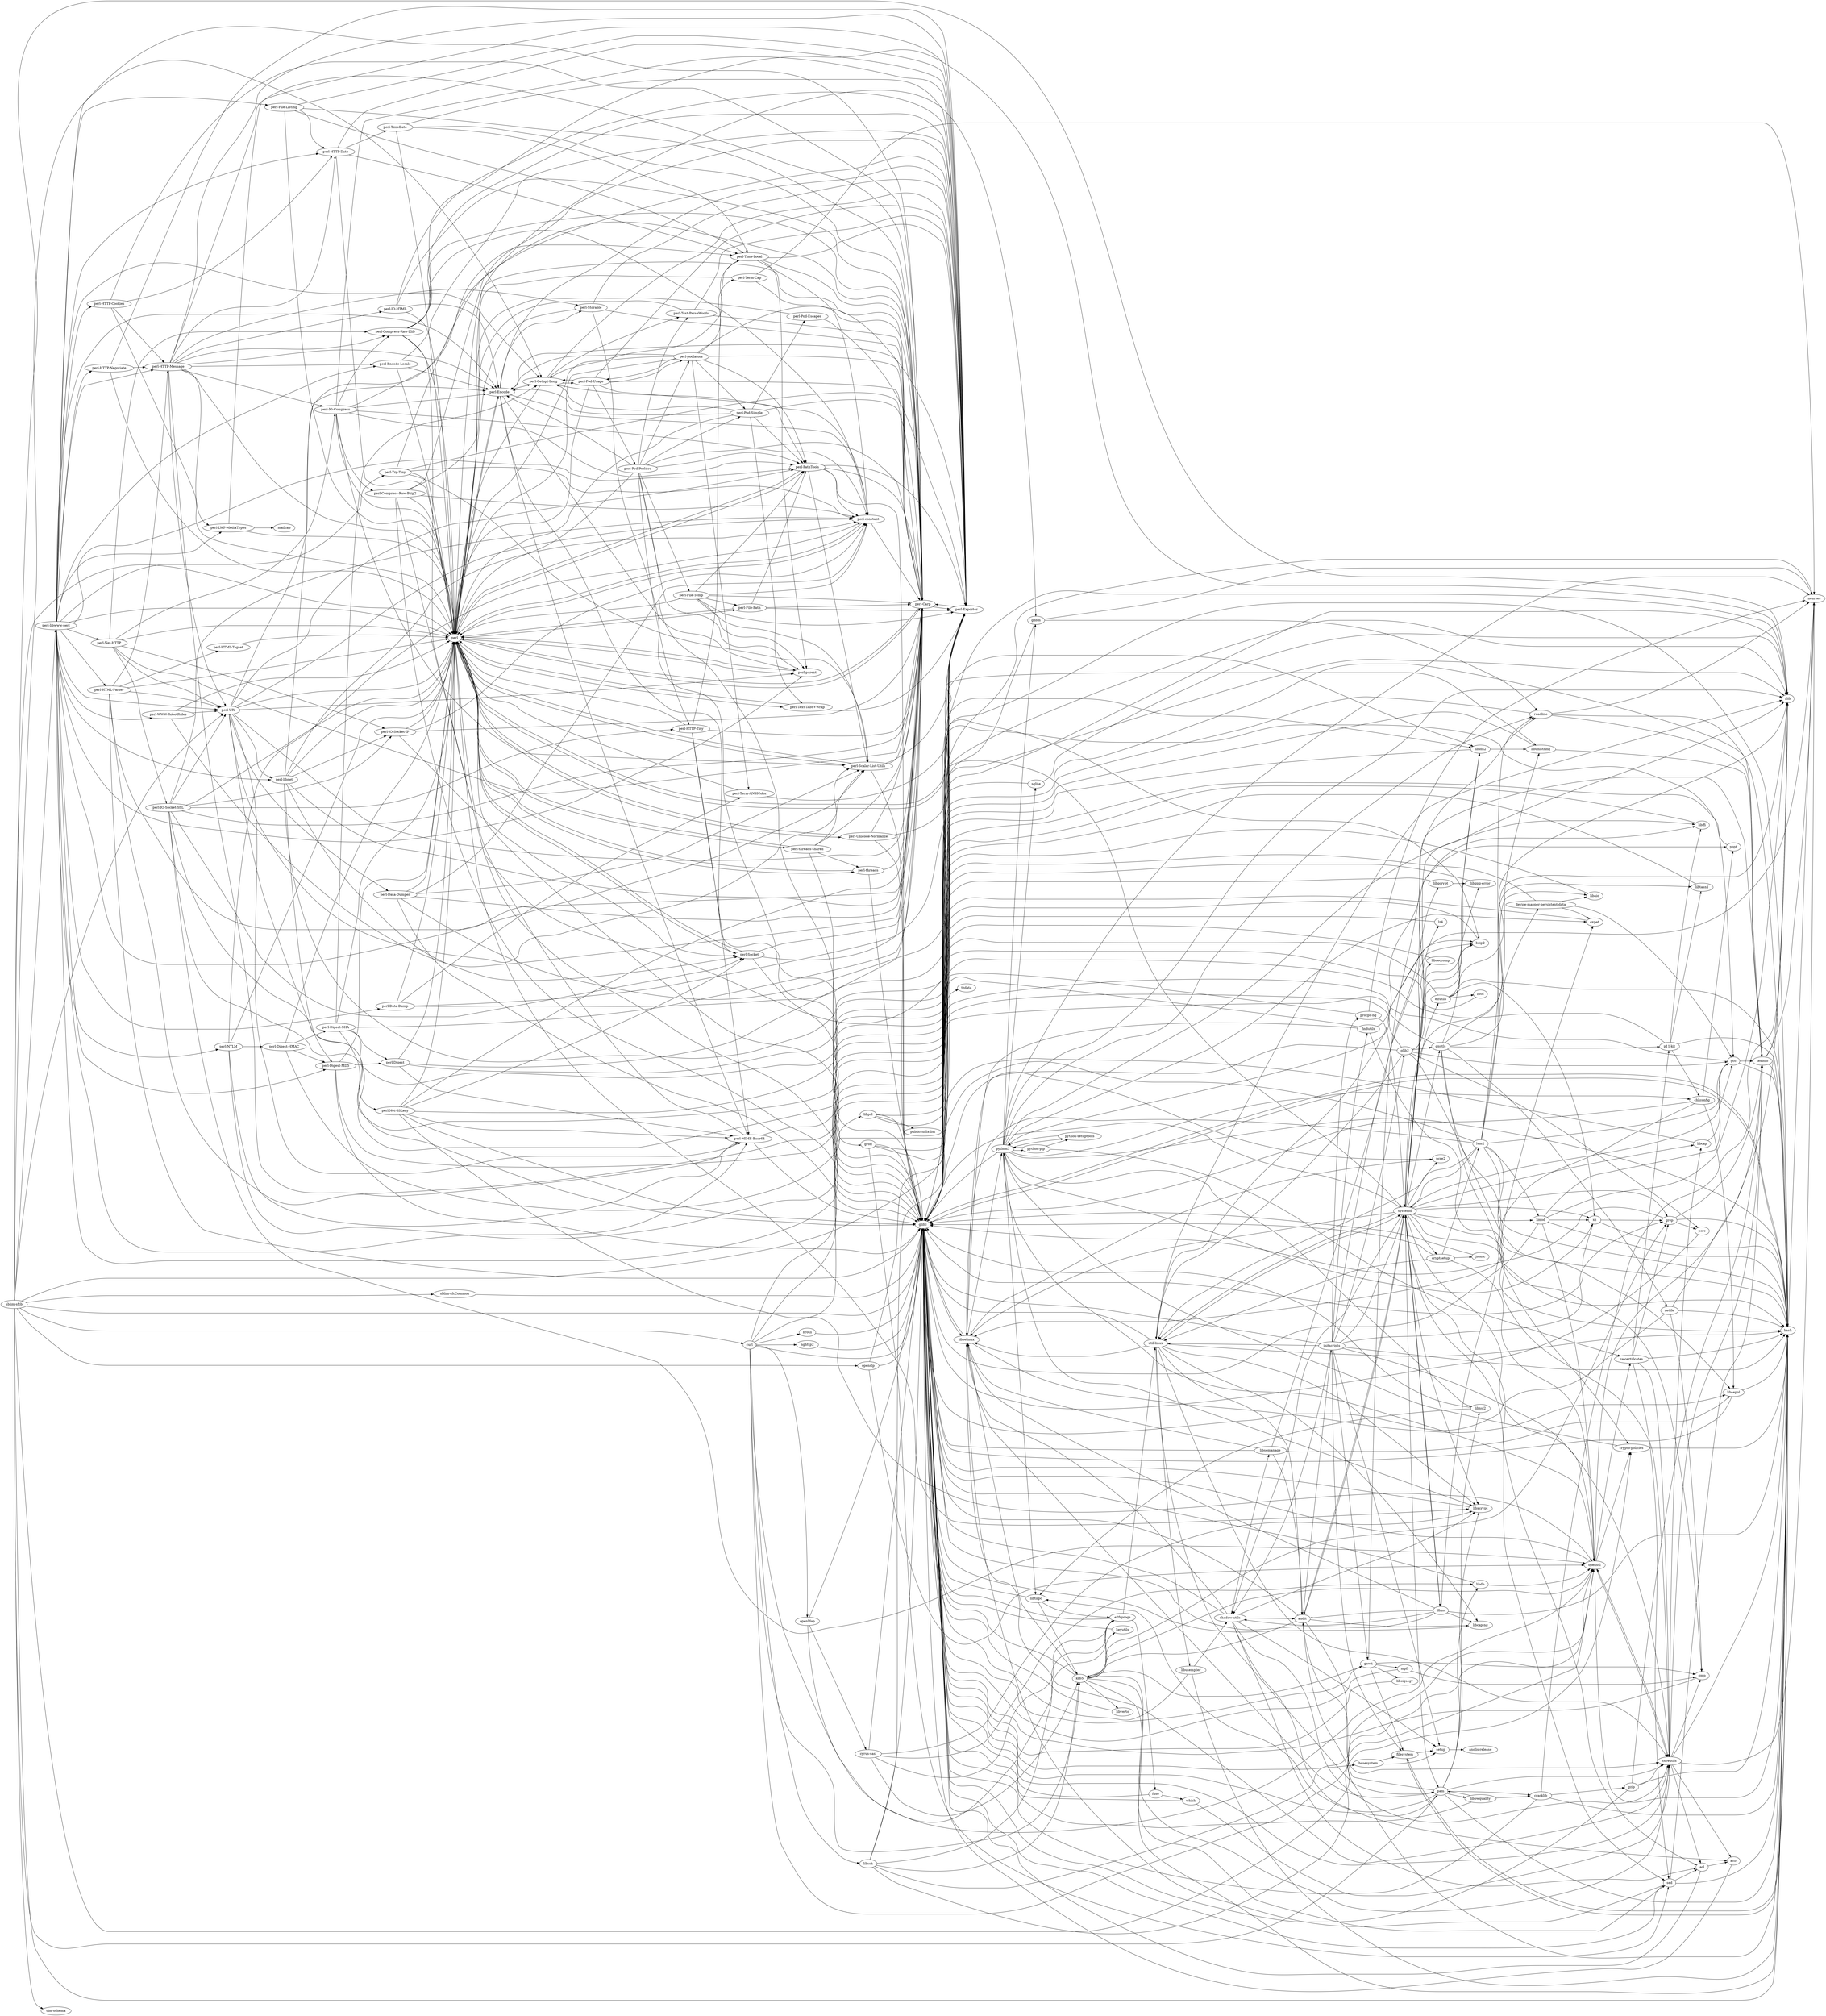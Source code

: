 digraph MyPicture {
	graph [rankdir=LR]
	perl
	perl -> "perl-Carp"
	perl -> "perl-Exporter"
	perl -> glibc
	perl -> "perl-PathTools"
	perl -> "perl-Socket"
	perl -> libxcrypt
	perl -> gdbm
	perl -> "perl-File-Path"
	perl -> "perl-Scalar-List-Utils"
	perl -> "perl-Text-Tabs+Wrap"
	perl -> "perl-Unicode-Normalize"
	perl -> "perl-constant"
	perl -> "perl-parent"
	perl -> "perl-threads"
	perl -> "perl-threads-shared"
	perl -> "perl-Encode"
	"perl-Carp"
	"perl-Carp" -> perl
	"perl-Carp" -> "perl-Exporter"
	"perl-Exporter"
	"perl-Exporter" -> perl
	"perl-Exporter" -> "perl-Carp"
	glibc
	glibc -> basesystem
	glibc -> bash
	glibc -> libselinux
	glibc -> tzdata
	"perl-PathTools"
	"perl-PathTools" -> perl
	"perl-PathTools" -> glibc
	"perl-PathTools" -> "perl-Carp"
	"perl-PathTools" -> "perl-Exporter"
	"perl-PathTools" -> "perl-Scalar-List-Utils"
	"perl-PathTools" -> "perl-constant"
	"perl-Socket"
	"perl-Socket" -> perl
	"perl-Socket" -> glibc
	"perl-Socket" -> "perl-Carp"
	"perl-Socket" -> "perl-Exporter"
	libxcrypt
	libxcrypt -> glibc
	gdbm
	gdbm -> ncurses
	gdbm -> readline
	gdbm -> glibc
	"perl-File-Path"
	"perl-File-Path" -> perl
	"perl-File-Path" -> "perl-Carp"
	"perl-File-Path" -> "perl-PathTools"
	"perl-File-Path" -> "perl-Exporter"
	"perl-Scalar-List-Utils"
	"perl-Scalar-List-Utils" -> perl
	"perl-Scalar-List-Utils" -> glibc
	"perl-Scalar-List-Utils" -> "perl-Carp"
	"perl-Scalar-List-Utils" -> "perl-Exporter"
	"perl-Text-Tabs+Wrap"
	"perl-Text-Tabs+Wrap" -> perl
	"perl-Text-Tabs+Wrap" -> "perl-Exporter"
	"perl-Unicode-Normalize"
	"perl-Unicode-Normalize" -> perl
	"perl-Unicode-Normalize" -> glibc
	"perl-Unicode-Normalize" -> "perl-Carp"
	"perl-Unicode-Normalize" -> "perl-Exporter"
	"perl-constant"
	"perl-constant" -> perl
	"perl-constant" -> "perl-Carp"
	"perl-parent"
	"perl-parent" -> perl
	"perl-threads"
	"perl-threads" -> perl
	"perl-threads" -> glibc
	"perl-threads" -> "perl-Carp"
	"perl-threads-shared"
	"perl-threads-shared" -> perl
	"perl-threads-shared" -> glibc
	"perl-threads-shared" -> "perl-Carp"
	"perl-threads-shared" -> "perl-Scalar-List-Utils"
	"perl-threads-shared" -> "perl-threads"
	"perl-Encode"
	"perl-Encode" -> perl
	"perl-Encode" -> glibc
	"perl-Encode" -> "perl-Carp"
	"perl-Encode" -> "perl-Exporter"
	"perl-Encode" -> "perl-Getopt-Long"
	"perl-Encode" -> "perl-MIME-Base64"
	"perl-Encode" -> "perl-Storable"
	"perl-Encode" -> "perl-constant"
	"perl-Encode" -> "perl-parent"
	"perl-Getopt-Long"
	"perl-Getopt-Long" -> perl
	"perl-Getopt-Long" -> "perl-Exporter"
	"perl-Getopt-Long" -> "perl-Pod-Usage"
	"perl-Getopt-Long" -> "perl-Text-ParseWords"
	"perl-Getopt-Long" -> "perl-constant"
	"perl-MIME-Base64"
	"perl-MIME-Base64" -> perl
	"perl-MIME-Base64" -> glibc
	"perl-MIME-Base64" -> "perl-Exporter"
	"perl-Storable"
	"perl-Storable" -> perl
	"perl-Storable" -> glibc
	"perl-Storable" -> "perl-Carp"
	"perl-Storable" -> "perl-Exporter"
	"perl-Pod-Usage"
	"perl-Pod-Usage" -> perl
	"perl-Pod-Usage" -> "perl-Carp"
	"perl-Pod-Usage" -> "perl-Exporter"
	"perl-Pod-Usage" -> "perl-PathTools"
	"perl-Pod-Usage" -> "perl-Getopt-Long"
	"perl-Pod-Usage" -> "perl-podlators"
	"perl-Pod-Usage" -> "perl-Pod-Perldoc"
	"perl-Text-ParseWords"
	"perl-Text-ParseWords" -> perl
	"perl-Text-ParseWords" -> "perl-Carp"
	"perl-Text-ParseWords" -> "perl-Exporter"
	"perl-podlators"
	"perl-podlators" -> perl
	"perl-podlators" -> "perl-Carp"
	"perl-podlators" -> "perl-Encode"
	"perl-podlators" -> "perl-Exporter"
	"perl-podlators" -> "perl-PathTools"
	"perl-podlators" -> "perl-Getopt-Long"
	"perl-podlators" -> "perl-Pod-Simple"
	"perl-podlators" -> "perl-Pod-Usage"
	"perl-podlators" -> "perl-Term-ANSIColor"
	"perl-podlators" -> "perl-Term-Cap"
	"perl-Pod-Perldoc"
	"perl-Pod-Perldoc" -> perl
	"perl-Pod-Perldoc" -> groff
	"perl-Pod-Perldoc" -> "perl-Carp"
	"perl-Pod-Perldoc" -> "perl-Encode"
	"perl-Pod-Perldoc" -> "perl-PathTools"
	"perl-Pod-Perldoc" -> "perl-File-Temp"
	"perl-Pod-Perldoc" -> "perl-HTTP-Tiny"
	"perl-Pod-Perldoc" -> "perl-podlators"
	"perl-Pod-Perldoc" -> "perl-Pod-Simple"
	"perl-Pod-Perldoc" -> "perl-Text-ParseWords"
	"perl-Pod-Perldoc" -> "perl-parent"
	groff
	groff -> bash
	groff -> sed
	groff -> gcc
	groff -> glibc
	"perl-File-Temp"
	"perl-File-Temp" -> perl
	"perl-File-Temp" -> "perl-Carp"
	"perl-File-Temp" -> "perl-PathTools"
	"perl-File-Temp" -> "perl-Exporter"
	"perl-File-Temp" -> "perl-File-Path"
	"perl-File-Temp" -> "perl-Scalar-List-Utils"
	"perl-File-Temp" -> "perl-constant"
	"perl-File-Temp" -> "perl-parent"
	"perl-HTTP-Tiny"
	"perl-HTTP-Tiny" -> perl
	"perl-HTTP-Tiny" -> "perl-Carp"
	"perl-HTTP-Tiny" -> "perl-MIME-Base64"
	"perl-HTTP-Tiny" -> "perl-Socket"
	"perl-HTTP-Tiny" -> "perl-Time-Local"
	"perl-Pod-Simple"
	"perl-Pod-Simple" -> perl
	"perl-Pod-Simple" -> "perl-Carp"
	"perl-Pod-Simple" -> "perl-PathTools"
	"perl-Pod-Simple" -> "perl-Encode"
	"perl-Pod-Simple" -> "perl-Getopt-Long"
	"perl-Pod-Simple" -> "perl-Pod-Escapes"
	"perl-Pod-Simple" -> "perl-Text-Tabs+Wrap"
	"perl-Pod-Escapes"
	"perl-Pod-Escapes" -> perl
	"perl-Pod-Escapes" -> "perl-Exporter"
	"perl-Time-Local"
	"perl-Time-Local" -> perl
	"perl-Time-Local" -> "perl-Carp"
	"perl-Time-Local" -> "perl-Exporter"
	"perl-Time-Local" -> "perl-constant"
	"perl-Time-Local" -> "perl-parent"
	bash
	bash -> filesystem
	bash -> glibc
	bash -> ncurses
	sed
	sed -> bash
	sed -> texinfo
	sed -> acl
	sed -> libselinux
	sed -> glibc
	gcc
	gcc -> bash
	gcc -> texinfo
	gcc -> glibc
	texinfo
	texinfo -> bash
	texinfo -> ncurses
	texinfo -> zlib
	texinfo -> glibc
	ncurses
	ncurses -> glibc
	zlib
	zlib -> glibc
	acl
	acl -> glibc
	acl -> attr
	libselinux
	libselinux -> glibc
	libselinux -> pcre2
	libselinux -> libsepol
	libselinux -> python3
	pcre2
	pcre2 -> glibc
	libsepol
	libsepol -> bash
	libsepol -> glibc
	python3
	python3 -> bash
	python3 -> chkconfig
	python3 -> openssl
	python3 -> glibc
	python3 -> "python-setuptools"
	python3 -> "python-pip"
	python3 -> gdbm
	python3 -> bzip2
	python3 -> libxcrypt
	python3 -> expat
	python3 -> libffi
	python3 -> xz
	python3 -> ncurses
	python3 -> libnsl2
	python3 -> readline
	python3 -> sqlite
	python3 -> libtirpc
	python3 -> zlib
	chkconfig
	chkconfig -> popt
	chkconfig -> libselinux
	chkconfig -> libsepol
	chkconfig -> glibc
	openssl
	openssl -> bash
	openssl -> coreutils
	openssl -> glibc
	openssl -> zlib
	openssl -> "ca-certificates"
	openssl -> "crypto-policies"
	"python-setuptools"
	"python-setuptools" -> python3
	"python-pip"
	"python-pip" -> "ca-certificates"
	"python-pip" -> "python-setuptools"
	"python-pip" -> python3
	bzip2
	bzip2 -> glibc
	expat
	expat -> glibc
	libffi
	libffi -> glibc
	xz
	xz -> bash
	xz -> grep
	xz -> glibc
	libnsl2
	libnsl2 -> glibc
	libnsl2 -> libtirpc
	readline
	readline -> bash
	readline -> glibc
	readline -> texinfo
	readline -> ncurses
	sqlite
	sqlite -> glibc
	sqlite -> zlib
	libtirpc
	libtirpc -> glibc
	libtirpc -> e2fsprogs
	libtirpc -> krb5
	e2fsprogs
	e2fsprogs -> "util-linux"
	e2fsprogs -> glibc
	e2fsprogs -> fuse
	krb5
	krb5 -> bash
	krb5 -> coreutils
	krb5 -> gawk
	krb5 -> grep
	krb5 -> keyutils
	krb5 -> e2fsprogs
	krb5 -> openssl
	krb5 -> glibc
	krb5 -> libselinux
	krb5 -> libverto
	krb5 -> sed
	coreutils
	coreutils -> acl
	coreutils -> attr
	coreutils -> libcap
	coreutils -> openssl
	coreutils -> gmp
	coreutils -> glibc
	coreutils -> libselinux
	coreutils -> ncurses
	coreutils -> bash
	coreutils -> texinfo
	gawk
	gawk -> filesystem
	gawk -> glibc
	gawk -> gmp
	gawk -> mpfr
	gawk -> readline
	gawk -> libsigsegv
	grep
	grep -> bash
	grep -> texinfo
	grep -> pcre
	grep -> glibc
	keyutils
	keyutils -> glibc
	libverto
	libverto -> glibc
	pcre
	pcre -> glibc
	filesystem
	filesystem -> bash
	filesystem -> setup
	gmp
	gmp -> glibc
	mpfr
	mpfr -> glibc
	mpfr -> gmp
	libsigsegv
	libsigsegv -> glibc
	setup
	setup -> "anolis-release"
	"anolis-release"
	attr
	attr -> glibc
	libcap
	libcap -> gcc
	libcap -> glibc
	"util-linux"
	"util-linux" -> bash
	"util-linux" -> glibc
	"util-linux" -> coreutils
	"util-linux" -> libselinux
	"util-linux" -> pam
	"util-linux" -> audit
	"util-linux" -> "libcap-ng"
	"util-linux" -> libxcrypt
	"util-linux" -> ncurses
	"util-linux" -> systemd
	"util-linux" -> libutempter
	"util-linux" -> zlib
	fuse
	fuse -> glibc
	fuse -> which
	which
	which -> coreutils
	which -> glibc
	pam
	pam -> bash
	pam -> glibc
	pam -> audit
	pam -> coreutils
	pam -> cracklib
	pam -> libxcrypt
	pam -> libdb
	pam -> libnsl2
	pam -> libpwquality
	pam -> libselinux
	pam -> libtirpc
	audit
	audit -> bash
	audit -> coreutils
	audit -> glibc
	audit -> initscripts
	audit -> "libcap-ng"
	audit -> krb5
	audit -> systemd
	"libcap-ng"
	"libcap-ng" -> glibc
	systemd
	systemd -> bash
	systemd -> glibc
	systemd -> "shadow-utils"
	systemd -> acl
	systemd -> coreutils
	systemd -> dbus
	systemd -> grep
	systemd -> audit
	systemd -> "util-linux"
	systemd -> bzip2
	systemd -> libcap
	systemd -> libxcrypt
	systemd -> cryptsetup
	systemd -> elfutils
	systemd -> gcc
	systemd -> libgcrypt
	systemd -> gnutls
	systemd -> "libgpg-error"
	systemd -> libidn2
	systemd -> kmod
	systemd -> lz4
	systemd -> xz
	systemd -> pam
	systemd -> pcre2
	systemd -> libseccomp
	systemd -> libselinux
	systemd -> zlib
	systemd -> openssl
	systemd -> sed
	libutempter
	libutempter -> bash
	libutempter -> glibc
	libutempter -> "shadow-utils"
	"shadow-utils"
	"shadow-utils" -> audit
	"shadow-utils" -> coreutils
	"shadow-utils" -> glibc
	"shadow-utils" -> acl
	"shadow-utils" -> attr
	"shadow-utils" -> libxcrypt
	"shadow-utils" -> libselinux
	"shadow-utils" -> libsemanage
	"shadow-utils" -> setup
	libsemanage
	libsemanage -> audit
	libsemanage -> bzip2
	libsemanage -> libselinux
	libsemanage -> libsepol
	libsemanage -> glibc
	dbus
	dbus -> systemd
	dbus -> bash
	dbus -> "shadow-utils"
	dbus -> audit
	dbus -> "libcap-ng"
	dbus -> expat
	dbus -> glibc
	dbus -> libselinux
	cryptsetup
	cryptsetup -> glibc
	cryptsetup -> "util-linux"
	cryptsetup -> openssl
	cryptsetup -> lvm2
	cryptsetup -> "json-c"
	elfutils
	elfutils -> bash
	elfutils -> glibc
	elfutils -> zlib
	elfutils -> bzip2
	elfutils -> xz
	elfutils -> zstd
	libgcrypt
	libgcrypt -> glibc
	libgcrypt -> "libgpg-error"
	gnutls
	gnutls -> "crypto-policies"
	gnutls -> glibc
	gnutls -> gmp
	gnutls -> nettle
	gnutls -> libidn2
	gnutls -> "p11-kit"
	gnutls -> libtasn1
	gnutls -> libunistring
	"libgpg-error"
	"libgpg-error" -> glibc
	libidn2
	libidn2 -> libunistring
	libidn2 -> glibc
	kmod
	kmod -> bash
	kmod -> glibc
	kmod -> openssl
	kmod -> gcc
	kmod -> xz
	kmod -> zlib
	lz4
	lz4 -> glibc
	libseccomp
	libseccomp -> glibc
	libunistring
	libunistring -> texinfo
	libunistring -> glibc
	"crypto-policies"
	"crypto-policies" -> bash
	"crypto-policies" -> python3
	nettle
	nettle -> bash
	nettle -> glibc
	nettle -> texinfo
	nettle -> gmp
	"p11-kit"
	"p11-kit" -> glibc
	"p11-kit" -> libffi
	"p11-kit" -> bash
	"p11-kit" -> chkconfig
	"p11-kit" -> libtasn1
	libtasn1
	libtasn1 -> glibc
	zstd
	zstd -> glibc
	lvm2
	lvm2 -> bash
	lvm2 -> glibc
	lvm2 -> libselinux
	lvm2 -> libsepol
	lvm2 -> systemd
	lvm2 -> "util-linux"
	lvm2 -> gcc
	lvm2 -> "device-mapper-persistent-data"
	lvm2 -> libaio
	lvm2 -> readline
	lvm2 -> kmod
	"json-c"
	"json-c" -> glibc
	"device-mapper-persistent-data"
	"device-mapper-persistent-data" -> expat
	"device-mapper-persistent-data" -> glibc
	"device-mapper-persistent-data" -> libaio
	"device-mapper-persistent-data" -> gcc
	libaio
	libaio -> glibc
	initscripts
	initscripts -> bash
	initscripts -> coreutils
	initscripts -> filesystem
	initscripts -> findutils
	initscripts -> gawk
	initscripts -> grep
	initscripts -> glib2
	initscripts -> popt
	initscripts -> "procps-ng"
	initscripts -> glibc
	initscripts -> setup
	initscripts -> "shadow-utils"
	initscripts -> systemd
	initscripts -> "util-linux"
	findutils
	findutils -> bash
	findutils -> texinfo
	findutils -> glibc
	findutils -> libselinux
	glib2
	glib2 -> bash
	glib2 -> glibc
	glib2 -> libffi
	glib2 -> gcc
	glib2 -> gnutls
	glib2 -> "util-linux"
	glib2 -> pcre
	glib2 -> libselinux
	glib2 -> zlib
	popt
	popt -> glibc
	"procps-ng"
	"procps-ng" -> glibc
	"procps-ng" -> ncurses
	"procps-ng" -> systemd
	cracklib
	cracklib -> bash
	cracklib -> glibc
	cracklib -> gzip
	cracklib -> zlib
	libdb
	libdb -> glibc
	libdb -> openssl
	libpwquality
	libpwquality -> cracklib
	libpwquality -> pam
	libpwquality -> glibc
	gzip
	gzip -> bash
	gzip -> texinfo
	gzip -> coreutils
	gzip -> glibc
	"ca-certificates"
	"ca-certificates" -> bash
	"ca-certificates" -> coreutils
	"ca-certificates" -> grep
	"ca-certificates" -> "p11-kit"
	"ca-certificates" -> sed
	"perl-Term-ANSIColor"
	"perl-Term-ANSIColor" -> perl
	"perl-Term-ANSIColor" -> "perl-Exporter"
	"perl-Term-Cap"
	"perl-Term-Cap" -> ncurses
	"perl-Term-Cap" -> perl
	"perl-Term-Cap" -> "perl-Carp"
	basesystem
	basesystem -> filesystem
	basesystem -> setup
	tzdata
	"cyrus-sasl"
	"cyrus-sasl" -> glibc
	"cyrus-sasl" -> e2fsprogs
	"cyrus-sasl" -> libxcrypt
	"cyrus-sasl" -> libdb
	"cyrus-sasl" -> krb5
	"publicsuffix-list"
	libssh
	libssh -> "crypto-policies"
	libssh -> glibc
	libssh -> e2fsprogs
	libssh -> openssl
	libssh -> krb5
	libssh -> zlib
	libpsl
	libpsl -> libidn2
	libpsl -> libunistring
	libpsl -> "publicsuffix-list"
	libpsl -> glibc
	nghttp2
	nghttp2 -> glibc
	openldap
	openldap -> openssl
	openldap -> glibc
	openldap -> "cyrus-sasl"
	brotli
	brotli -> glibc
	"perl-Digest-SHA"
	"perl-Digest-SHA" -> perl
	"perl-Digest-SHA" -> glibc
	"perl-Digest-SHA" -> "perl-Carp"
	"perl-Digest-SHA" -> "perl-Digest"
	"perl-Digest-SHA" -> "perl-Exporter"
	"perl-Digest-SHA" -> "perl-Getopt-Long"
	"perl-Digest"
	"perl-Digest" -> perl
	"perl-Digest" -> "perl-Carp"
	"perl-Digest" -> "perl-Exporter"
	"perl-Digest" -> "perl-MIME-Base64"
	"perl-Digest-HMAC"
	"perl-Digest-HMAC" -> perl
	"perl-Digest-HMAC" -> "perl-Digest-MD5"
	"perl-Digest-HMAC" -> "perl-Digest-SHA"
	"perl-Digest-HMAC" -> "perl-Exporter"
	"perl-Digest-MD5"
	"perl-Digest-MD5" -> perl
	"perl-Digest-MD5" -> glibc
	"perl-Digest-MD5" -> "perl-Digest"
	"perl-Digest-MD5" -> "perl-Exporter"
	"perl-HTML-Tagset"
	"perl-HTML-Tagset" -> perl
	"perl-IO-HTML"
	"perl-IO-HTML" -> perl
	"perl-IO-HTML" -> "perl-Carp"
	"perl-IO-HTML" -> "perl-Encode"
	"perl-IO-HTML" -> "perl-Exporter"
	"perl-TimeDate"
	"perl-TimeDate" -> perl
	"perl-TimeDate" -> "perl-Carp"
	"perl-TimeDate" -> "perl-Exporter"
	"perl-TimeDate" -> "perl-Time-Local"
	mailcap
	"perl-Net-SSLeay"
	"perl-Net-SSLeay" -> openssl
	"perl-Net-SSLeay" -> perl
	"perl-Net-SSLeay" -> glibc
	"perl-Net-SSLeay" -> "perl-Carp"
	"perl-Net-SSLeay" -> "perl-Exporter"
	"perl-Net-SSLeay" -> "perl-MIME-Base64"
	"perl-Net-SSLeay" -> "perl-Socket"
	"perl-Compress-Raw-Bzip2"
	"perl-Compress-Raw-Bzip2" -> bzip2
	"perl-Compress-Raw-Bzip2" -> perl
	"perl-Compress-Raw-Bzip2" -> glibc
	"perl-Compress-Raw-Bzip2" -> "perl-Carp"
	"perl-Compress-Raw-Bzip2" -> "perl-Exporter"
	"perl-Compress-Raw-Bzip2" -> "perl-constant"
	"perl-IO-Compress"
	"perl-IO-Compress" -> perl
	"perl-IO-Compress" -> "perl-Carp"
	"perl-IO-Compress" -> "perl-Compress-Raw-Bzip2"
	"perl-IO-Compress" -> "perl-Compress-Raw-Zlib"
	"perl-IO-Compress" -> "perl-Encode"
	"perl-IO-Compress" -> "perl-Exporter"
	"perl-IO-Compress" -> "perl-PathTools"
	"perl-IO-Compress" -> "perl-Scalar-List-Utils"
	"perl-IO-Compress" -> "perl-constant"
	"perl-Compress-Raw-Zlib"
	"perl-Compress-Raw-Zlib" -> perl
	"perl-Compress-Raw-Zlib" -> glibc
	"perl-Compress-Raw-Zlib" -> zlib
	"perl-Compress-Raw-Zlib" -> "perl-Carp"
	"perl-Compress-Raw-Zlib" -> "perl-Exporter"
	"perl-Compress-Raw-Zlib" -> "perl-constant"
	"perl-IO-Socket-SSL"
	"perl-IO-Socket-SSL" -> openssl
	"perl-IO-Socket-SSL" -> perl
	"perl-IO-Socket-SSL" -> "perl-Carp"
	"perl-IO-Socket-SSL" -> "perl-Exporter"
	"perl-IO-Socket-SSL" -> "perl-HTTP-Tiny"
	"perl-IO-Socket-SSL" -> "perl-IO-Socket-IP"
	"perl-IO-Socket-SSL" -> "perl-Net-SSLeay"
	"perl-IO-Socket-SSL" -> "perl-Socket"
	"perl-IO-Socket-SSL" -> "perl-URI"
	"perl-IO-Socket-SSL" -> "perl-constant"
	"perl-IO-Socket-IP"
	"perl-IO-Socket-IP" -> perl
	"perl-IO-Socket-IP" -> "perl-Carp"
	"perl-IO-Socket-IP" -> "perl-Socket"
	"perl-IO-Socket-IP" -> "perl-constant"
	"perl-URI"
	"perl-URI" -> perl
	"perl-URI" -> "perl-Carp"
	"perl-URI" -> "perl-PathTools"
	"perl-URI" -> "perl-Data-Dumper"
	"perl-URI" -> "perl-Encode"
	"perl-URI" -> "perl-Exporter"
	"perl-URI" -> "perl-MIME-Base64"
	"perl-URI" -> "perl-libnet"
	"perl-URI" -> "perl-Scalar-List-Utils"
	"perl-URI" -> "perl-constant"
	"perl-URI" -> "perl-parent"
	"perl-Data-Dumper"
	"perl-Data-Dumper" -> perl
	"perl-Data-Dumper" -> glibc
	"perl-Data-Dumper" -> "perl-Carp"
	"perl-Data-Dumper" -> "perl-Exporter"
	"perl-Data-Dumper" -> "perl-Scalar-List-Utils"
	"perl-Data-Dumper" -> "perl-constant"
	"perl-libnet"
	"perl-libnet" -> perl
	"perl-libnet" -> "perl-Carp"
	"perl-libnet" -> "perl-Digest-MD5"
	"perl-libnet" -> "perl-Exporter"
	"perl-libnet" -> "perl-IO-Socket-IP"
	"perl-libnet" -> "perl-Socket"
	"perl-libnet" -> "perl-Time-Local"
	"perl-libnet" -> "perl-constant"
	"perl-WWW-RobotRules"
	"perl-WWW-RobotRules" -> perl
	"perl-WWW-RobotRules" -> "perl-Carp"
	"perl-WWW-RobotRules" -> "perl-URI"
	"perl-Try-Tiny"
	"perl-Try-Tiny" -> perl
	"perl-Try-Tiny" -> "perl-Carp"
	"perl-Try-Tiny" -> "perl-Exporter"
	"perl-Try-Tiny" -> "perl-Scalar-List-Utils"
	"perl-Try-Tiny" -> "perl-constant"
	"perl-Net-HTTP"
	"perl-Net-HTTP" -> perl
	"perl-Net-HTTP" -> "perl-Carp"
	"perl-Net-HTTP" -> "perl-Compress-Raw-Zlib"
	"perl-Net-HTTP" -> "perl-IO-Socket-IP"
	"perl-Net-HTTP" -> "perl-IO-Socket-SSL"
	"perl-Net-HTTP" -> "perl-IO-Compress"
	"perl-Net-HTTP" -> "perl-URI"
	"perl-LWP-MediaTypes"
	"perl-LWP-MediaTypes" -> mailcap
	"perl-LWP-MediaTypes" -> perl
	"perl-LWP-MediaTypes" -> "perl-Exporter"
	"perl-HTTP-Negotiate"
	"perl-HTTP-Negotiate" -> perl
	"perl-HTTP-Negotiate" -> "perl-Exporter"
	"perl-HTTP-Negotiate" -> "perl-HTTP-Message"
	"perl-HTTP-Message"
	"perl-HTTP-Message" -> perl
	"perl-HTTP-Message" -> "perl-Carp"
	"perl-HTTP-Message" -> "perl-Compress-Raw-Zlib"
	"perl-HTTP-Message" -> "perl-Encode"
	"perl-HTTP-Message" -> "perl-Encode-Locale"
	"perl-HTTP-Message" -> "perl-Exporter"
	"perl-HTTP-Message" -> "perl-HTTP-Date"
	"perl-HTTP-Message" -> "perl-IO-Compress"
	"perl-HTTP-Message" -> "perl-IO-HTML"
	"perl-HTTP-Message" -> "perl-LWP-MediaTypes"
	"perl-HTTP-Message" -> "perl-MIME-Base64"
	"perl-HTTP-Message" -> "perl-Storable"
	"perl-HTTP-Message" -> "perl-URI"
	"perl-Encode-Locale"
	"perl-Encode-Locale" -> perl
	"perl-Encode-Locale" -> "perl-Encode"
	"perl-Encode-Locale" -> "perl-Exporter"
	"perl-HTTP-Date"
	"perl-HTTP-Date" -> perl
	"perl-HTTP-Date" -> "perl-Exporter"
	"perl-HTTP-Date" -> "perl-Time-Local"
	"perl-HTTP-Date" -> "perl-TimeDate"
	"perl-HTTP-Cookies"
	"perl-HTTP-Cookies" -> perl
	"perl-HTTP-Cookies" -> "perl-Carp"
	"perl-HTTP-Cookies" -> "perl-HTTP-Date"
	"perl-HTTP-Cookies" -> "perl-HTTP-Message"
	"perl-HTML-Parser"
	"perl-HTML-Parser" -> perl
	"perl-HTML-Parser" -> glibc
	"perl-HTML-Parser" -> "perl-Carp"
	"perl-HTML-Parser" -> "perl-Exporter"
	"perl-HTML-Parser" -> "perl-HTML-Tagset"
	"perl-HTML-Parser" -> "perl-HTTP-Message"
	"perl-HTML-Parser" -> "perl-URI"
	"perl-File-Listing"
	"perl-File-Listing" -> perl
	"perl-File-Listing" -> "perl-Carp"
	"perl-File-Listing" -> "perl-Exporter"
	"perl-File-Listing" -> "perl-HTTP-Date"
	"perl-File-Listing" -> "perl-Time-Local"
	"perl-Data-Dump"
	"perl-Data-Dump" -> perl
	"perl-Data-Dump" -> "perl-Carp"
	"perl-Data-Dump" -> "perl-Exporter"
	"perl-Data-Dump" -> "perl-Term-ANSIColor"
	"perl-NTLM"
	"perl-NTLM" -> perl
	"perl-NTLM" -> "perl-Digest-HMAC"
	"perl-NTLM" -> "perl-Exporter"
	"perl-NTLM" -> "perl-MIME-Base64"
	"perl-NTLM" -> "perl-constant"
	"perl-libwww-perl"
	"perl-libwww-perl" -> perl
	"perl-libwww-perl" -> "perl-NTLM"
	"perl-libwww-perl" -> "perl-Carp"
	"perl-libwww-perl" -> "perl-Data-Dump"
	"perl-libwww-perl" -> "perl-Digest-MD5"
	"perl-libwww-perl" -> "perl-Encode"
	"perl-libwww-perl" -> "perl-Encode-Locale"
	"perl-libwww-perl" -> "perl-Exporter"
	"perl-libwww-perl" -> "perl-File-Listing"
	"perl-libwww-perl" -> "perl-PathTools"
	"perl-libwww-perl" -> "perl-Getopt-Long"
	"perl-libwww-perl" -> "perl-HTML-Parser"
	"perl-libwww-perl" -> "perl-HTTP-Message"
	"perl-libwww-perl" -> "perl-HTTP-Cookies"
	"perl-libwww-perl" -> "perl-HTTP-Date"
	"perl-libwww-perl" -> "perl-HTTP-Negotiate"
	"perl-libwww-perl" -> "perl-LWP-MediaTypes"
	"perl-libwww-perl" -> "perl-MIME-Base64"
	"perl-libwww-perl" -> "perl-libnet"
	"perl-libwww-perl" -> "perl-Net-HTTP"
	"perl-libwww-perl" -> "perl-Scalar-List-Utils"
	"perl-libwww-perl" -> "perl-Try-Tiny"
	"perl-libwww-perl" -> "perl-URI"
	"perl-libwww-perl" -> "perl-WWW-RobotRules"
	"perl-libwww-perl" -> "perl-parent"
	openslp
	openslp -> glibc
	openslp -> openssl
	openslp -> zlib
	"sblim-sfcCommon"
	"sblim-sfcCommon" -> glibc
	curl
	curl -> glibc
	curl -> openssl
	curl -> zlib
	curl -> brotli
	curl -> e2fsprogs
	curl -> krb5
	curl -> libidn2
	curl -> openldap
	curl -> nghttp2
	curl -> libpsl
	curl -> libssh
	"cim-schema"
	"sblim-sfcb"
	"sblim-sfcb" -> bash
	"sblim-sfcb" -> perl
	"sblim-sfcb" -> "cim-schema"
	"sblim-sfcb" -> glibc
	"sblim-sfcb" -> curl
	"sblim-sfcb" -> pam
	"sblim-sfcb" -> "sblim-sfcCommon"
	"sblim-sfcb" -> openslp
	"sblim-sfcb" -> openssl
	"sblim-sfcb" -> zlib
	"sblim-sfcb" -> "perl-Getopt-Long"
	"sblim-sfcb" -> "perl-libwww-perl"
	"sblim-sfcb" -> "perl-URI"
	"sblim-sfcb" -> systemd
}

